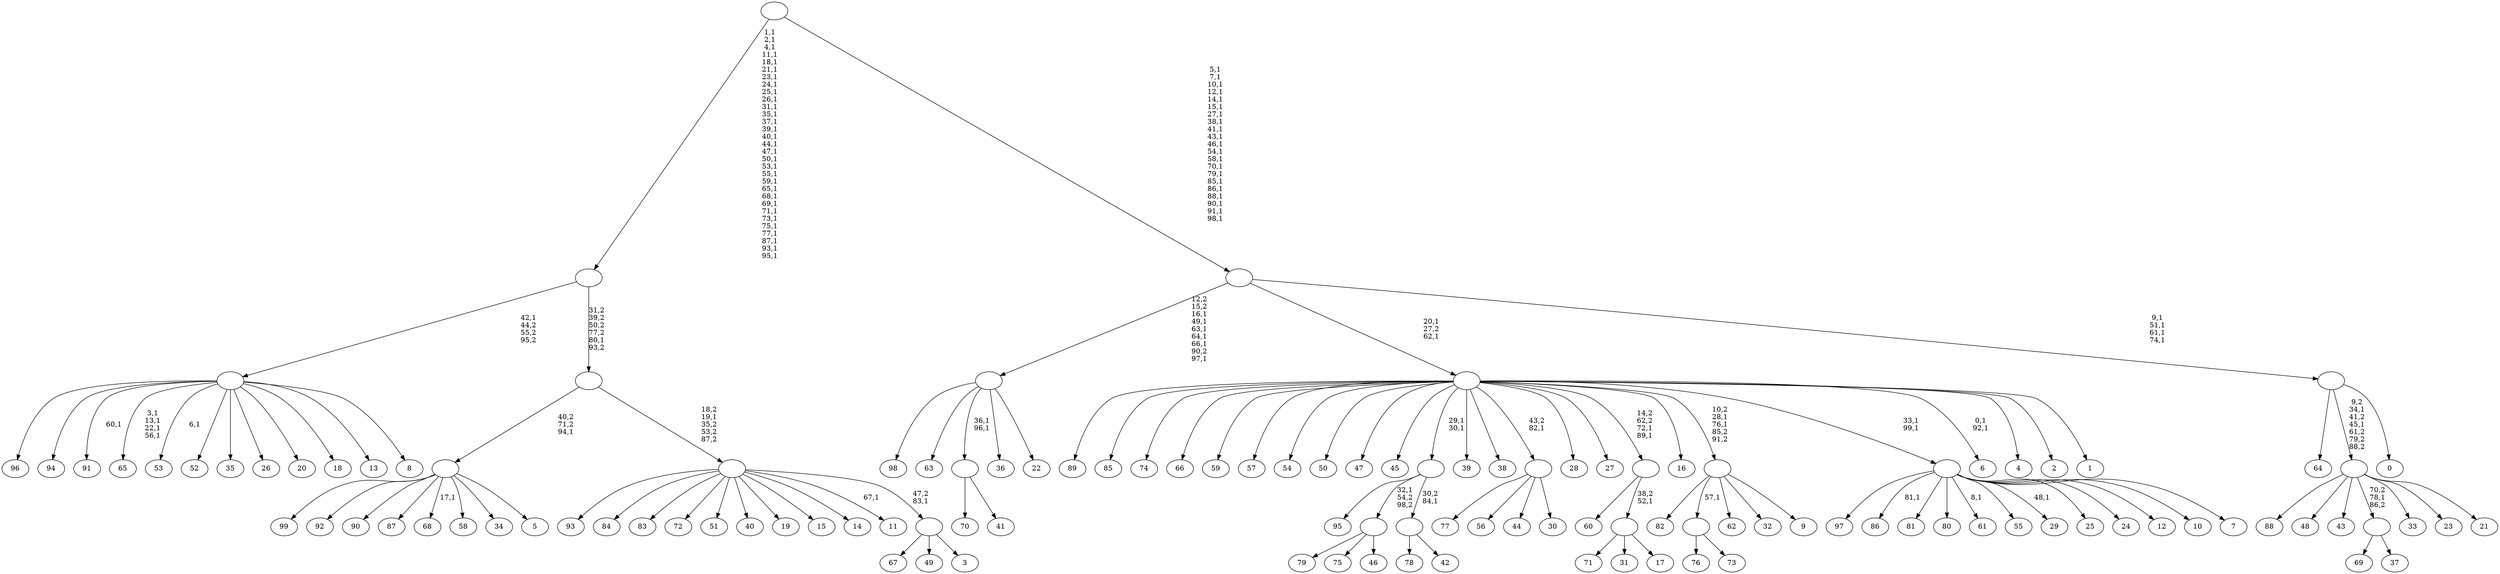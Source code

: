digraph T {
	200 [label="99"]
	199 [label="98"]
	198 [label="97"]
	197 [label="96"]
	196 [label="95"]
	195 [label="94"]
	194 [label="93"]
	193 [label="92"]
	192 [label="91"]
	190 [label="90"]
	189 [label="89"]
	188 [label="88"]
	187 [label="87"]
	186 [label="86"]
	184 [label="85"]
	183 [label="84"]
	182 [label="83"]
	181 [label="82"]
	180 [label="81"]
	179 [label="80"]
	178 [label="79"]
	177 [label="78"]
	176 [label="77"]
	175 [label="76"]
	174 [label="75"]
	173 [label="74"]
	172 [label="73"]
	171 [label=""]
	170 [label="72"]
	169 [label="71"]
	168 [label="70"]
	167 [label="69"]
	166 [label="68"]
	164 [label="67"]
	163 [label="66"]
	162 [label="65"]
	157 [label="64"]
	156 [label="63"]
	155 [label="62"]
	154 [label="61"]
	152 [label="60"]
	151 [label="59"]
	150 [label="58"]
	149 [label="57"]
	148 [label="56"]
	147 [label="55"]
	146 [label="54"]
	145 [label="53"]
	143 [label="52"]
	142 [label="51"]
	141 [label="50"]
	140 [label="49"]
	139 [label="48"]
	138 [label="47"]
	137 [label="46"]
	136 [label=""]
	135 [label="45"]
	134 [label="44"]
	133 [label="43"]
	132 [label="42"]
	131 [label=""]
	130 [label=""]
	128 [label="41"]
	127 [label=""]
	125 [label="40"]
	124 [label="39"]
	123 [label="38"]
	122 [label="37"]
	121 [label=""]
	120 [label="36"]
	119 [label="35"]
	118 [label="34"]
	117 [label="33"]
	116 [label="32"]
	115 [label="31"]
	114 [label="30"]
	113 [label=""]
	112 [label="29"]
	110 [label="28"]
	109 [label="27"]
	108 [label="26"]
	107 [label="25"]
	106 [label="24"]
	105 [label="23"]
	104 [label="22"]
	103 [label=""]
	97 [label="21"]
	96 [label=""]
	94 [label="20"]
	93 [label="19"]
	92 [label="18"]
	91 [label="17"]
	90 [label=""]
	89 [label=""]
	87 [label="16"]
	86 [label="15"]
	85 [label="14"]
	84 [label="13"]
	83 [label="12"]
	82 [label="11"]
	80 [label="10"]
	79 [label="9"]
	78 [label=""]
	76 [label="8"]
	75 [label=""]
	74 [label="7"]
	73 [label=""]
	71 [label="6"]
	68 [label="5"]
	67 [label=""]
	66 [label="4"]
	65 [label="3"]
	64 [label=""]
	63 [label=""]
	62 [label=""]
	61 [label=""]
	30 [label="2"]
	29 [label="1"]
	28 [label=""]
	26 [label="0"]
	25 [label=""]
	21 [label=""]
	0 [label=""]
	171 -> 175 [label=""]
	171 -> 172 [label=""]
	136 -> 178 [label=""]
	136 -> 174 [label=""]
	136 -> 137 [label=""]
	131 -> 177 [label=""]
	131 -> 132 [label=""]
	130 -> 196 [label=""]
	130 -> 136 [label="32,1\n54,2\n98,2"]
	130 -> 131 [label="30,2\n84,1"]
	127 -> 168 [label=""]
	127 -> 128 [label=""]
	121 -> 167 [label=""]
	121 -> 122 [label=""]
	113 -> 176 [label=""]
	113 -> 148 [label=""]
	113 -> 134 [label=""]
	113 -> 114 [label=""]
	103 -> 127 [label="36,1\n96,1"]
	103 -> 199 [label=""]
	103 -> 156 [label=""]
	103 -> 120 [label=""]
	103 -> 104 [label=""]
	96 -> 188 [label=""]
	96 -> 139 [label=""]
	96 -> 133 [label=""]
	96 -> 121 [label="70,2\n78,1\n86,2"]
	96 -> 117 [label=""]
	96 -> 105 [label=""]
	96 -> 97 [label=""]
	90 -> 169 [label=""]
	90 -> 115 [label=""]
	90 -> 91 [label=""]
	89 -> 152 [label=""]
	89 -> 90 [label="38,2\n52,1"]
	78 -> 181 [label=""]
	78 -> 171 [label="57,1"]
	78 -> 155 [label=""]
	78 -> 116 [label=""]
	78 -> 79 [label=""]
	75 -> 145 [label="6,1"]
	75 -> 162 [label="3,1\n13,1\n22,1\n56,1"]
	75 -> 192 [label="60,1"]
	75 -> 197 [label=""]
	75 -> 195 [label=""]
	75 -> 143 [label=""]
	75 -> 119 [label=""]
	75 -> 108 [label=""]
	75 -> 94 [label=""]
	75 -> 92 [label=""]
	75 -> 84 [label=""]
	75 -> 76 [label=""]
	73 -> 112 [label="48,1"]
	73 -> 154 [label="8,1"]
	73 -> 186 [label="81,1"]
	73 -> 198 [label=""]
	73 -> 180 [label=""]
	73 -> 179 [label=""]
	73 -> 147 [label=""]
	73 -> 107 [label=""]
	73 -> 106 [label=""]
	73 -> 83 [label=""]
	73 -> 80 [label=""]
	73 -> 74 [label=""]
	67 -> 166 [label="17,1"]
	67 -> 200 [label=""]
	67 -> 193 [label=""]
	67 -> 190 [label=""]
	67 -> 187 [label=""]
	67 -> 150 [label=""]
	67 -> 118 [label=""]
	67 -> 68 [label=""]
	64 -> 164 [label=""]
	64 -> 140 [label=""]
	64 -> 65 [label=""]
	63 -> 82 [label="67,1"]
	63 -> 194 [label=""]
	63 -> 183 [label=""]
	63 -> 182 [label=""]
	63 -> 170 [label=""]
	63 -> 142 [label=""]
	63 -> 125 [label=""]
	63 -> 93 [label=""]
	63 -> 86 [label=""]
	63 -> 85 [label=""]
	63 -> 64 [label="47,2\n83,1"]
	62 -> 67 [label="40,2\n71,2\n94,1"]
	62 -> 63 [label="18,2\n19,1\n35,2\n53,2\n87,2"]
	61 -> 75 [label="42,1\n44,2\n55,2\n95,2"]
	61 -> 62 [label="31,2\n39,2\n50,2\n77,2\n80,1\n93,2"]
	28 -> 71 [label="0,1\n92,1"]
	28 -> 73 [label="33,1\n99,1"]
	28 -> 78 [label="10,2\n28,1\n76,1\n85,2\n91,2"]
	28 -> 89 [label="14,2\n62,2\n72,1\n89,1"]
	28 -> 130 [label="29,1\n30,1"]
	28 -> 189 [label=""]
	28 -> 184 [label=""]
	28 -> 173 [label=""]
	28 -> 163 [label=""]
	28 -> 151 [label=""]
	28 -> 149 [label=""]
	28 -> 146 [label=""]
	28 -> 141 [label=""]
	28 -> 138 [label=""]
	28 -> 135 [label=""]
	28 -> 124 [label=""]
	28 -> 123 [label=""]
	28 -> 113 [label="43,2\n82,1"]
	28 -> 110 [label=""]
	28 -> 109 [label=""]
	28 -> 87 [label=""]
	28 -> 66 [label=""]
	28 -> 30 [label=""]
	28 -> 29 [label=""]
	25 -> 96 [label="9,2\n34,1\n41,2\n45,1\n61,2\n79,2\n88,2"]
	25 -> 157 [label=""]
	25 -> 26 [label=""]
	21 -> 25 [label="9,1\n51,1\n61,1\n74,1"]
	21 -> 28 [label="20,1\n27,2\n62,1"]
	21 -> 103 [label="12,2\n15,2\n16,1\n49,1\n63,1\n64,1\n66,1\n90,2\n97,1"]
	0 -> 21 [label="5,1\n7,1\n10,1\n12,1\n14,1\n15,1\n27,1\n38,1\n41,1\n43,1\n46,1\n54,1\n58,1\n70,1\n79,1\n85,1\n86,1\n88,1\n90,1\n91,1\n98,1"]
	0 -> 61 [label="1,1\n2,1\n4,1\n11,1\n18,1\n21,1\n23,1\n24,1\n25,1\n26,1\n31,1\n35,1\n37,1\n39,1\n40,1\n44,1\n47,1\n50,1\n53,1\n55,1\n59,1\n65,1\n68,1\n69,1\n71,1\n73,1\n75,1\n77,1\n87,1\n93,1\n95,1"]
}
